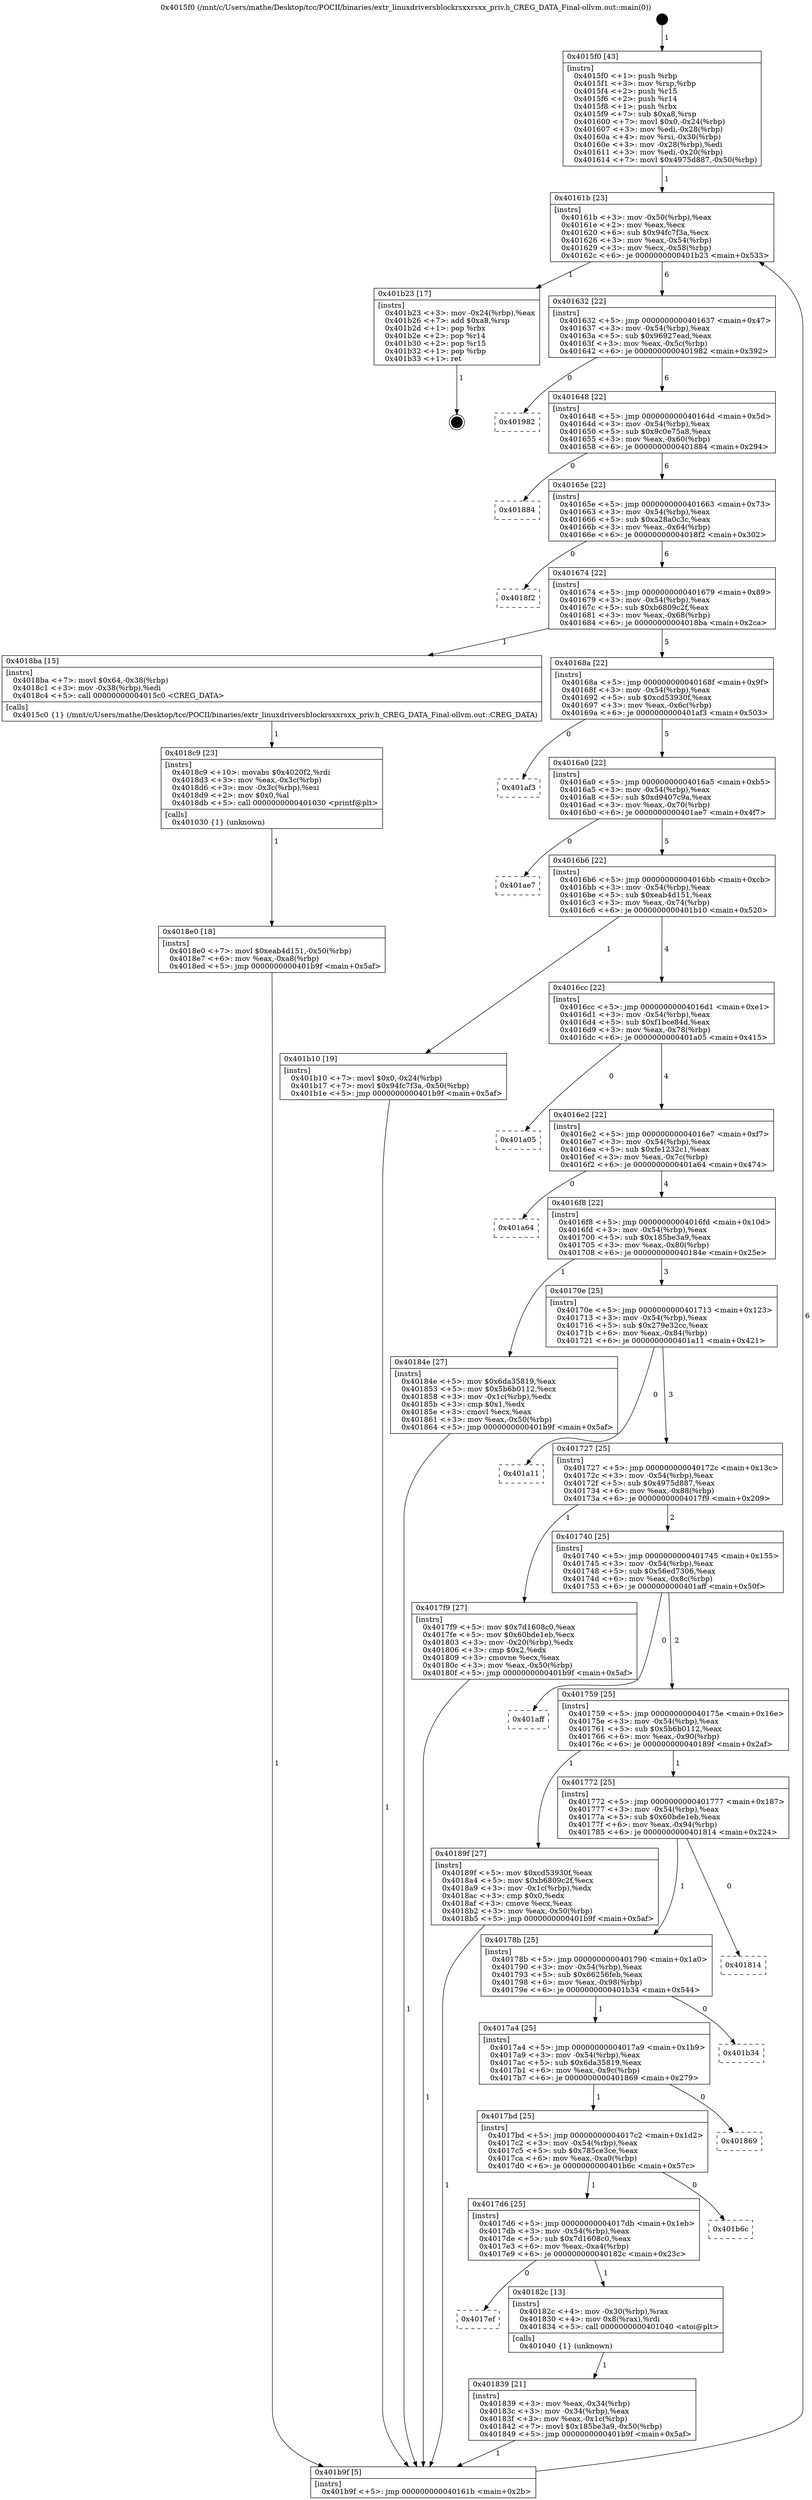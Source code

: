digraph "0x4015f0" {
  label = "0x4015f0 (/mnt/c/Users/mathe/Desktop/tcc/POCII/binaries/extr_linuxdriversblockrsxxrsxx_priv.h_CREG_DATA_Final-ollvm.out::main(0))"
  labelloc = "t"
  node[shape=record]

  Entry [label="",width=0.3,height=0.3,shape=circle,fillcolor=black,style=filled]
  "0x40161b" [label="{
     0x40161b [23]\l
     | [instrs]\l
     &nbsp;&nbsp;0x40161b \<+3\>: mov -0x50(%rbp),%eax\l
     &nbsp;&nbsp;0x40161e \<+2\>: mov %eax,%ecx\l
     &nbsp;&nbsp;0x401620 \<+6\>: sub $0x94fc7f3a,%ecx\l
     &nbsp;&nbsp;0x401626 \<+3\>: mov %eax,-0x54(%rbp)\l
     &nbsp;&nbsp;0x401629 \<+3\>: mov %ecx,-0x58(%rbp)\l
     &nbsp;&nbsp;0x40162c \<+6\>: je 0000000000401b23 \<main+0x533\>\l
  }"]
  "0x401b23" [label="{
     0x401b23 [17]\l
     | [instrs]\l
     &nbsp;&nbsp;0x401b23 \<+3\>: mov -0x24(%rbp),%eax\l
     &nbsp;&nbsp;0x401b26 \<+7\>: add $0xa8,%rsp\l
     &nbsp;&nbsp;0x401b2d \<+1\>: pop %rbx\l
     &nbsp;&nbsp;0x401b2e \<+2\>: pop %r14\l
     &nbsp;&nbsp;0x401b30 \<+2\>: pop %r15\l
     &nbsp;&nbsp;0x401b32 \<+1\>: pop %rbp\l
     &nbsp;&nbsp;0x401b33 \<+1\>: ret\l
  }"]
  "0x401632" [label="{
     0x401632 [22]\l
     | [instrs]\l
     &nbsp;&nbsp;0x401632 \<+5\>: jmp 0000000000401637 \<main+0x47\>\l
     &nbsp;&nbsp;0x401637 \<+3\>: mov -0x54(%rbp),%eax\l
     &nbsp;&nbsp;0x40163a \<+5\>: sub $0x96927ead,%eax\l
     &nbsp;&nbsp;0x40163f \<+3\>: mov %eax,-0x5c(%rbp)\l
     &nbsp;&nbsp;0x401642 \<+6\>: je 0000000000401982 \<main+0x392\>\l
  }"]
  Exit [label="",width=0.3,height=0.3,shape=circle,fillcolor=black,style=filled,peripheries=2]
  "0x401982" [label="{
     0x401982\l
  }", style=dashed]
  "0x401648" [label="{
     0x401648 [22]\l
     | [instrs]\l
     &nbsp;&nbsp;0x401648 \<+5\>: jmp 000000000040164d \<main+0x5d\>\l
     &nbsp;&nbsp;0x40164d \<+3\>: mov -0x54(%rbp),%eax\l
     &nbsp;&nbsp;0x401650 \<+5\>: sub $0x9c0e75a8,%eax\l
     &nbsp;&nbsp;0x401655 \<+3\>: mov %eax,-0x60(%rbp)\l
     &nbsp;&nbsp;0x401658 \<+6\>: je 0000000000401884 \<main+0x294\>\l
  }"]
  "0x4018e0" [label="{
     0x4018e0 [18]\l
     | [instrs]\l
     &nbsp;&nbsp;0x4018e0 \<+7\>: movl $0xeab4d151,-0x50(%rbp)\l
     &nbsp;&nbsp;0x4018e7 \<+6\>: mov %eax,-0xa8(%rbp)\l
     &nbsp;&nbsp;0x4018ed \<+5\>: jmp 0000000000401b9f \<main+0x5af\>\l
  }"]
  "0x401884" [label="{
     0x401884\l
  }", style=dashed]
  "0x40165e" [label="{
     0x40165e [22]\l
     | [instrs]\l
     &nbsp;&nbsp;0x40165e \<+5\>: jmp 0000000000401663 \<main+0x73\>\l
     &nbsp;&nbsp;0x401663 \<+3\>: mov -0x54(%rbp),%eax\l
     &nbsp;&nbsp;0x401666 \<+5\>: sub $0xa28a0c3c,%eax\l
     &nbsp;&nbsp;0x40166b \<+3\>: mov %eax,-0x64(%rbp)\l
     &nbsp;&nbsp;0x40166e \<+6\>: je 00000000004018f2 \<main+0x302\>\l
  }"]
  "0x4018c9" [label="{
     0x4018c9 [23]\l
     | [instrs]\l
     &nbsp;&nbsp;0x4018c9 \<+10\>: movabs $0x4020f2,%rdi\l
     &nbsp;&nbsp;0x4018d3 \<+3\>: mov %eax,-0x3c(%rbp)\l
     &nbsp;&nbsp;0x4018d6 \<+3\>: mov -0x3c(%rbp),%esi\l
     &nbsp;&nbsp;0x4018d9 \<+2\>: mov $0x0,%al\l
     &nbsp;&nbsp;0x4018db \<+5\>: call 0000000000401030 \<printf@plt\>\l
     | [calls]\l
     &nbsp;&nbsp;0x401030 \{1\} (unknown)\l
  }"]
  "0x4018f2" [label="{
     0x4018f2\l
  }", style=dashed]
  "0x401674" [label="{
     0x401674 [22]\l
     | [instrs]\l
     &nbsp;&nbsp;0x401674 \<+5\>: jmp 0000000000401679 \<main+0x89\>\l
     &nbsp;&nbsp;0x401679 \<+3\>: mov -0x54(%rbp),%eax\l
     &nbsp;&nbsp;0x40167c \<+5\>: sub $0xb6809c2f,%eax\l
     &nbsp;&nbsp;0x401681 \<+3\>: mov %eax,-0x68(%rbp)\l
     &nbsp;&nbsp;0x401684 \<+6\>: je 00000000004018ba \<main+0x2ca\>\l
  }"]
  "0x401839" [label="{
     0x401839 [21]\l
     | [instrs]\l
     &nbsp;&nbsp;0x401839 \<+3\>: mov %eax,-0x34(%rbp)\l
     &nbsp;&nbsp;0x40183c \<+3\>: mov -0x34(%rbp),%eax\l
     &nbsp;&nbsp;0x40183f \<+3\>: mov %eax,-0x1c(%rbp)\l
     &nbsp;&nbsp;0x401842 \<+7\>: movl $0x185be3a9,-0x50(%rbp)\l
     &nbsp;&nbsp;0x401849 \<+5\>: jmp 0000000000401b9f \<main+0x5af\>\l
  }"]
  "0x4018ba" [label="{
     0x4018ba [15]\l
     | [instrs]\l
     &nbsp;&nbsp;0x4018ba \<+7\>: movl $0x64,-0x38(%rbp)\l
     &nbsp;&nbsp;0x4018c1 \<+3\>: mov -0x38(%rbp),%edi\l
     &nbsp;&nbsp;0x4018c4 \<+5\>: call 00000000004015c0 \<CREG_DATA\>\l
     | [calls]\l
     &nbsp;&nbsp;0x4015c0 \{1\} (/mnt/c/Users/mathe/Desktop/tcc/POCII/binaries/extr_linuxdriversblockrsxxrsxx_priv.h_CREG_DATA_Final-ollvm.out::CREG_DATA)\l
  }"]
  "0x40168a" [label="{
     0x40168a [22]\l
     | [instrs]\l
     &nbsp;&nbsp;0x40168a \<+5\>: jmp 000000000040168f \<main+0x9f\>\l
     &nbsp;&nbsp;0x40168f \<+3\>: mov -0x54(%rbp),%eax\l
     &nbsp;&nbsp;0x401692 \<+5\>: sub $0xcd53930f,%eax\l
     &nbsp;&nbsp;0x401697 \<+3\>: mov %eax,-0x6c(%rbp)\l
     &nbsp;&nbsp;0x40169a \<+6\>: je 0000000000401af3 \<main+0x503\>\l
  }"]
  "0x4017ef" [label="{
     0x4017ef\l
  }", style=dashed]
  "0x401af3" [label="{
     0x401af3\l
  }", style=dashed]
  "0x4016a0" [label="{
     0x4016a0 [22]\l
     | [instrs]\l
     &nbsp;&nbsp;0x4016a0 \<+5\>: jmp 00000000004016a5 \<main+0xb5\>\l
     &nbsp;&nbsp;0x4016a5 \<+3\>: mov -0x54(%rbp),%eax\l
     &nbsp;&nbsp;0x4016a8 \<+5\>: sub $0xd9407c9a,%eax\l
     &nbsp;&nbsp;0x4016ad \<+3\>: mov %eax,-0x70(%rbp)\l
     &nbsp;&nbsp;0x4016b0 \<+6\>: je 0000000000401ae7 \<main+0x4f7\>\l
  }"]
  "0x40182c" [label="{
     0x40182c [13]\l
     | [instrs]\l
     &nbsp;&nbsp;0x40182c \<+4\>: mov -0x30(%rbp),%rax\l
     &nbsp;&nbsp;0x401830 \<+4\>: mov 0x8(%rax),%rdi\l
     &nbsp;&nbsp;0x401834 \<+5\>: call 0000000000401040 \<atoi@plt\>\l
     | [calls]\l
     &nbsp;&nbsp;0x401040 \{1\} (unknown)\l
  }"]
  "0x401ae7" [label="{
     0x401ae7\l
  }", style=dashed]
  "0x4016b6" [label="{
     0x4016b6 [22]\l
     | [instrs]\l
     &nbsp;&nbsp;0x4016b6 \<+5\>: jmp 00000000004016bb \<main+0xcb\>\l
     &nbsp;&nbsp;0x4016bb \<+3\>: mov -0x54(%rbp),%eax\l
     &nbsp;&nbsp;0x4016be \<+5\>: sub $0xeab4d151,%eax\l
     &nbsp;&nbsp;0x4016c3 \<+3\>: mov %eax,-0x74(%rbp)\l
     &nbsp;&nbsp;0x4016c6 \<+6\>: je 0000000000401b10 \<main+0x520\>\l
  }"]
  "0x4017d6" [label="{
     0x4017d6 [25]\l
     | [instrs]\l
     &nbsp;&nbsp;0x4017d6 \<+5\>: jmp 00000000004017db \<main+0x1eb\>\l
     &nbsp;&nbsp;0x4017db \<+3\>: mov -0x54(%rbp),%eax\l
     &nbsp;&nbsp;0x4017de \<+5\>: sub $0x7d1608c0,%eax\l
     &nbsp;&nbsp;0x4017e3 \<+6\>: mov %eax,-0xa4(%rbp)\l
     &nbsp;&nbsp;0x4017e9 \<+6\>: je 000000000040182c \<main+0x23c\>\l
  }"]
  "0x401b10" [label="{
     0x401b10 [19]\l
     | [instrs]\l
     &nbsp;&nbsp;0x401b10 \<+7\>: movl $0x0,-0x24(%rbp)\l
     &nbsp;&nbsp;0x401b17 \<+7\>: movl $0x94fc7f3a,-0x50(%rbp)\l
     &nbsp;&nbsp;0x401b1e \<+5\>: jmp 0000000000401b9f \<main+0x5af\>\l
  }"]
  "0x4016cc" [label="{
     0x4016cc [22]\l
     | [instrs]\l
     &nbsp;&nbsp;0x4016cc \<+5\>: jmp 00000000004016d1 \<main+0xe1\>\l
     &nbsp;&nbsp;0x4016d1 \<+3\>: mov -0x54(%rbp),%eax\l
     &nbsp;&nbsp;0x4016d4 \<+5\>: sub $0xf1bce84d,%eax\l
     &nbsp;&nbsp;0x4016d9 \<+3\>: mov %eax,-0x78(%rbp)\l
     &nbsp;&nbsp;0x4016dc \<+6\>: je 0000000000401a05 \<main+0x415\>\l
  }"]
  "0x401b6c" [label="{
     0x401b6c\l
  }", style=dashed]
  "0x401a05" [label="{
     0x401a05\l
  }", style=dashed]
  "0x4016e2" [label="{
     0x4016e2 [22]\l
     | [instrs]\l
     &nbsp;&nbsp;0x4016e2 \<+5\>: jmp 00000000004016e7 \<main+0xf7\>\l
     &nbsp;&nbsp;0x4016e7 \<+3\>: mov -0x54(%rbp),%eax\l
     &nbsp;&nbsp;0x4016ea \<+5\>: sub $0xfe1232c1,%eax\l
     &nbsp;&nbsp;0x4016ef \<+3\>: mov %eax,-0x7c(%rbp)\l
     &nbsp;&nbsp;0x4016f2 \<+6\>: je 0000000000401a64 \<main+0x474\>\l
  }"]
  "0x4017bd" [label="{
     0x4017bd [25]\l
     | [instrs]\l
     &nbsp;&nbsp;0x4017bd \<+5\>: jmp 00000000004017c2 \<main+0x1d2\>\l
     &nbsp;&nbsp;0x4017c2 \<+3\>: mov -0x54(%rbp),%eax\l
     &nbsp;&nbsp;0x4017c5 \<+5\>: sub $0x785ce3ce,%eax\l
     &nbsp;&nbsp;0x4017ca \<+6\>: mov %eax,-0xa0(%rbp)\l
     &nbsp;&nbsp;0x4017d0 \<+6\>: je 0000000000401b6c \<main+0x57c\>\l
  }"]
  "0x401a64" [label="{
     0x401a64\l
  }", style=dashed]
  "0x4016f8" [label="{
     0x4016f8 [22]\l
     | [instrs]\l
     &nbsp;&nbsp;0x4016f8 \<+5\>: jmp 00000000004016fd \<main+0x10d\>\l
     &nbsp;&nbsp;0x4016fd \<+3\>: mov -0x54(%rbp),%eax\l
     &nbsp;&nbsp;0x401700 \<+5\>: sub $0x185be3a9,%eax\l
     &nbsp;&nbsp;0x401705 \<+3\>: mov %eax,-0x80(%rbp)\l
     &nbsp;&nbsp;0x401708 \<+6\>: je 000000000040184e \<main+0x25e\>\l
  }"]
  "0x401869" [label="{
     0x401869\l
  }", style=dashed]
  "0x40184e" [label="{
     0x40184e [27]\l
     | [instrs]\l
     &nbsp;&nbsp;0x40184e \<+5\>: mov $0x6da35819,%eax\l
     &nbsp;&nbsp;0x401853 \<+5\>: mov $0x5b6b0112,%ecx\l
     &nbsp;&nbsp;0x401858 \<+3\>: mov -0x1c(%rbp),%edx\l
     &nbsp;&nbsp;0x40185b \<+3\>: cmp $0x1,%edx\l
     &nbsp;&nbsp;0x40185e \<+3\>: cmovl %ecx,%eax\l
     &nbsp;&nbsp;0x401861 \<+3\>: mov %eax,-0x50(%rbp)\l
     &nbsp;&nbsp;0x401864 \<+5\>: jmp 0000000000401b9f \<main+0x5af\>\l
  }"]
  "0x40170e" [label="{
     0x40170e [25]\l
     | [instrs]\l
     &nbsp;&nbsp;0x40170e \<+5\>: jmp 0000000000401713 \<main+0x123\>\l
     &nbsp;&nbsp;0x401713 \<+3\>: mov -0x54(%rbp),%eax\l
     &nbsp;&nbsp;0x401716 \<+5\>: sub $0x279e32cc,%eax\l
     &nbsp;&nbsp;0x40171b \<+6\>: mov %eax,-0x84(%rbp)\l
     &nbsp;&nbsp;0x401721 \<+6\>: je 0000000000401a11 \<main+0x421\>\l
  }"]
  "0x4017a4" [label="{
     0x4017a4 [25]\l
     | [instrs]\l
     &nbsp;&nbsp;0x4017a4 \<+5\>: jmp 00000000004017a9 \<main+0x1b9\>\l
     &nbsp;&nbsp;0x4017a9 \<+3\>: mov -0x54(%rbp),%eax\l
     &nbsp;&nbsp;0x4017ac \<+5\>: sub $0x6da35819,%eax\l
     &nbsp;&nbsp;0x4017b1 \<+6\>: mov %eax,-0x9c(%rbp)\l
     &nbsp;&nbsp;0x4017b7 \<+6\>: je 0000000000401869 \<main+0x279\>\l
  }"]
  "0x401a11" [label="{
     0x401a11\l
  }", style=dashed]
  "0x401727" [label="{
     0x401727 [25]\l
     | [instrs]\l
     &nbsp;&nbsp;0x401727 \<+5\>: jmp 000000000040172c \<main+0x13c\>\l
     &nbsp;&nbsp;0x40172c \<+3\>: mov -0x54(%rbp),%eax\l
     &nbsp;&nbsp;0x40172f \<+5\>: sub $0x4975d887,%eax\l
     &nbsp;&nbsp;0x401734 \<+6\>: mov %eax,-0x88(%rbp)\l
     &nbsp;&nbsp;0x40173a \<+6\>: je 00000000004017f9 \<main+0x209\>\l
  }"]
  "0x401b34" [label="{
     0x401b34\l
  }", style=dashed]
  "0x4017f9" [label="{
     0x4017f9 [27]\l
     | [instrs]\l
     &nbsp;&nbsp;0x4017f9 \<+5\>: mov $0x7d1608c0,%eax\l
     &nbsp;&nbsp;0x4017fe \<+5\>: mov $0x60bde1eb,%ecx\l
     &nbsp;&nbsp;0x401803 \<+3\>: mov -0x20(%rbp),%edx\l
     &nbsp;&nbsp;0x401806 \<+3\>: cmp $0x2,%edx\l
     &nbsp;&nbsp;0x401809 \<+3\>: cmovne %ecx,%eax\l
     &nbsp;&nbsp;0x40180c \<+3\>: mov %eax,-0x50(%rbp)\l
     &nbsp;&nbsp;0x40180f \<+5\>: jmp 0000000000401b9f \<main+0x5af\>\l
  }"]
  "0x401740" [label="{
     0x401740 [25]\l
     | [instrs]\l
     &nbsp;&nbsp;0x401740 \<+5\>: jmp 0000000000401745 \<main+0x155\>\l
     &nbsp;&nbsp;0x401745 \<+3\>: mov -0x54(%rbp),%eax\l
     &nbsp;&nbsp;0x401748 \<+5\>: sub $0x56ed7306,%eax\l
     &nbsp;&nbsp;0x40174d \<+6\>: mov %eax,-0x8c(%rbp)\l
     &nbsp;&nbsp;0x401753 \<+6\>: je 0000000000401aff \<main+0x50f\>\l
  }"]
  "0x401b9f" [label="{
     0x401b9f [5]\l
     | [instrs]\l
     &nbsp;&nbsp;0x401b9f \<+5\>: jmp 000000000040161b \<main+0x2b\>\l
  }"]
  "0x4015f0" [label="{
     0x4015f0 [43]\l
     | [instrs]\l
     &nbsp;&nbsp;0x4015f0 \<+1\>: push %rbp\l
     &nbsp;&nbsp;0x4015f1 \<+3\>: mov %rsp,%rbp\l
     &nbsp;&nbsp;0x4015f4 \<+2\>: push %r15\l
     &nbsp;&nbsp;0x4015f6 \<+2\>: push %r14\l
     &nbsp;&nbsp;0x4015f8 \<+1\>: push %rbx\l
     &nbsp;&nbsp;0x4015f9 \<+7\>: sub $0xa8,%rsp\l
     &nbsp;&nbsp;0x401600 \<+7\>: movl $0x0,-0x24(%rbp)\l
     &nbsp;&nbsp;0x401607 \<+3\>: mov %edi,-0x28(%rbp)\l
     &nbsp;&nbsp;0x40160a \<+4\>: mov %rsi,-0x30(%rbp)\l
     &nbsp;&nbsp;0x40160e \<+3\>: mov -0x28(%rbp),%edi\l
     &nbsp;&nbsp;0x401611 \<+3\>: mov %edi,-0x20(%rbp)\l
     &nbsp;&nbsp;0x401614 \<+7\>: movl $0x4975d887,-0x50(%rbp)\l
  }"]
  "0x40178b" [label="{
     0x40178b [25]\l
     | [instrs]\l
     &nbsp;&nbsp;0x40178b \<+5\>: jmp 0000000000401790 \<main+0x1a0\>\l
     &nbsp;&nbsp;0x401790 \<+3\>: mov -0x54(%rbp),%eax\l
     &nbsp;&nbsp;0x401793 \<+5\>: sub $0x66256feb,%eax\l
     &nbsp;&nbsp;0x401798 \<+6\>: mov %eax,-0x98(%rbp)\l
     &nbsp;&nbsp;0x40179e \<+6\>: je 0000000000401b34 \<main+0x544\>\l
  }"]
  "0x401aff" [label="{
     0x401aff\l
  }", style=dashed]
  "0x401759" [label="{
     0x401759 [25]\l
     | [instrs]\l
     &nbsp;&nbsp;0x401759 \<+5\>: jmp 000000000040175e \<main+0x16e\>\l
     &nbsp;&nbsp;0x40175e \<+3\>: mov -0x54(%rbp),%eax\l
     &nbsp;&nbsp;0x401761 \<+5\>: sub $0x5b6b0112,%eax\l
     &nbsp;&nbsp;0x401766 \<+6\>: mov %eax,-0x90(%rbp)\l
     &nbsp;&nbsp;0x40176c \<+6\>: je 000000000040189f \<main+0x2af\>\l
  }"]
  "0x401814" [label="{
     0x401814\l
  }", style=dashed]
  "0x40189f" [label="{
     0x40189f [27]\l
     | [instrs]\l
     &nbsp;&nbsp;0x40189f \<+5\>: mov $0xcd53930f,%eax\l
     &nbsp;&nbsp;0x4018a4 \<+5\>: mov $0xb6809c2f,%ecx\l
     &nbsp;&nbsp;0x4018a9 \<+3\>: mov -0x1c(%rbp),%edx\l
     &nbsp;&nbsp;0x4018ac \<+3\>: cmp $0x0,%edx\l
     &nbsp;&nbsp;0x4018af \<+3\>: cmove %ecx,%eax\l
     &nbsp;&nbsp;0x4018b2 \<+3\>: mov %eax,-0x50(%rbp)\l
     &nbsp;&nbsp;0x4018b5 \<+5\>: jmp 0000000000401b9f \<main+0x5af\>\l
  }"]
  "0x401772" [label="{
     0x401772 [25]\l
     | [instrs]\l
     &nbsp;&nbsp;0x401772 \<+5\>: jmp 0000000000401777 \<main+0x187\>\l
     &nbsp;&nbsp;0x401777 \<+3\>: mov -0x54(%rbp),%eax\l
     &nbsp;&nbsp;0x40177a \<+5\>: sub $0x60bde1eb,%eax\l
     &nbsp;&nbsp;0x40177f \<+6\>: mov %eax,-0x94(%rbp)\l
     &nbsp;&nbsp;0x401785 \<+6\>: je 0000000000401814 \<main+0x224\>\l
  }"]
  Entry -> "0x4015f0" [label=" 1"]
  "0x40161b" -> "0x401b23" [label=" 1"]
  "0x40161b" -> "0x401632" [label=" 6"]
  "0x401b23" -> Exit [label=" 1"]
  "0x401632" -> "0x401982" [label=" 0"]
  "0x401632" -> "0x401648" [label=" 6"]
  "0x401b10" -> "0x401b9f" [label=" 1"]
  "0x401648" -> "0x401884" [label=" 0"]
  "0x401648" -> "0x40165e" [label=" 6"]
  "0x4018e0" -> "0x401b9f" [label=" 1"]
  "0x40165e" -> "0x4018f2" [label=" 0"]
  "0x40165e" -> "0x401674" [label=" 6"]
  "0x4018c9" -> "0x4018e0" [label=" 1"]
  "0x401674" -> "0x4018ba" [label=" 1"]
  "0x401674" -> "0x40168a" [label=" 5"]
  "0x4018ba" -> "0x4018c9" [label=" 1"]
  "0x40168a" -> "0x401af3" [label=" 0"]
  "0x40168a" -> "0x4016a0" [label=" 5"]
  "0x40189f" -> "0x401b9f" [label=" 1"]
  "0x4016a0" -> "0x401ae7" [label=" 0"]
  "0x4016a0" -> "0x4016b6" [label=" 5"]
  "0x40184e" -> "0x401b9f" [label=" 1"]
  "0x4016b6" -> "0x401b10" [label=" 1"]
  "0x4016b6" -> "0x4016cc" [label=" 4"]
  "0x40182c" -> "0x401839" [label=" 1"]
  "0x4016cc" -> "0x401a05" [label=" 0"]
  "0x4016cc" -> "0x4016e2" [label=" 4"]
  "0x4017d6" -> "0x4017ef" [label=" 0"]
  "0x4016e2" -> "0x401a64" [label=" 0"]
  "0x4016e2" -> "0x4016f8" [label=" 4"]
  "0x401839" -> "0x401b9f" [label=" 1"]
  "0x4016f8" -> "0x40184e" [label=" 1"]
  "0x4016f8" -> "0x40170e" [label=" 3"]
  "0x4017bd" -> "0x4017d6" [label=" 1"]
  "0x40170e" -> "0x401a11" [label=" 0"]
  "0x40170e" -> "0x401727" [label=" 3"]
  "0x4017d6" -> "0x40182c" [label=" 1"]
  "0x401727" -> "0x4017f9" [label=" 1"]
  "0x401727" -> "0x401740" [label=" 2"]
  "0x4017f9" -> "0x401b9f" [label=" 1"]
  "0x4015f0" -> "0x40161b" [label=" 1"]
  "0x401b9f" -> "0x40161b" [label=" 6"]
  "0x4017a4" -> "0x4017bd" [label=" 1"]
  "0x401740" -> "0x401aff" [label=" 0"]
  "0x401740" -> "0x401759" [label=" 2"]
  "0x4017bd" -> "0x401b6c" [label=" 0"]
  "0x401759" -> "0x40189f" [label=" 1"]
  "0x401759" -> "0x401772" [label=" 1"]
  "0x40178b" -> "0x4017a4" [label=" 1"]
  "0x401772" -> "0x401814" [label=" 0"]
  "0x401772" -> "0x40178b" [label=" 1"]
  "0x4017a4" -> "0x401869" [label=" 0"]
  "0x40178b" -> "0x401b34" [label=" 0"]
}
